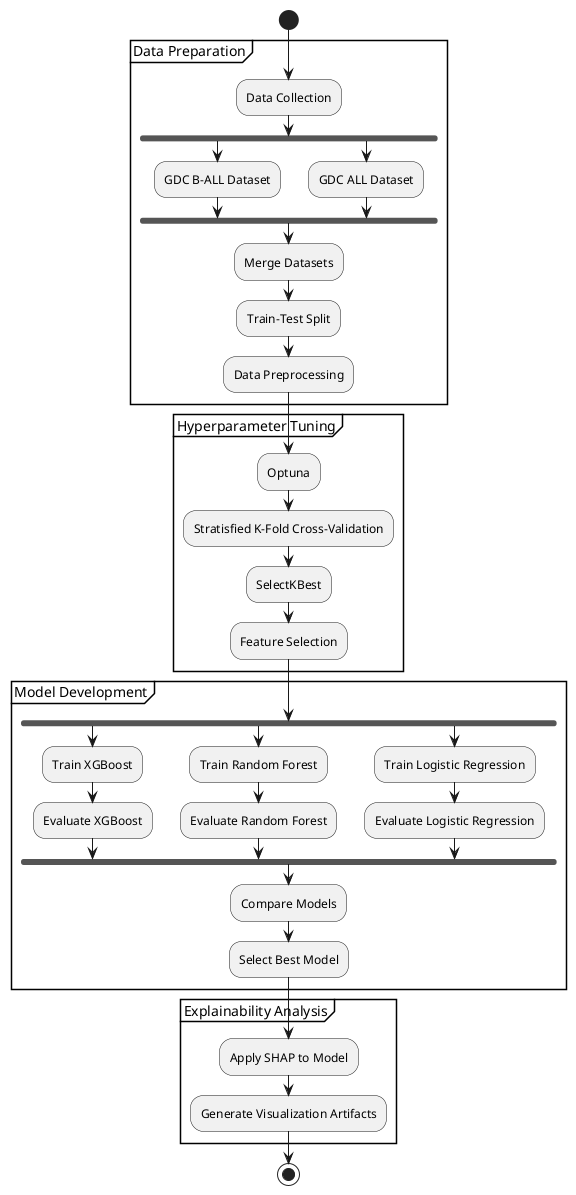 @startuml Workflow

start

partition "Data Preparation" {
    :Data Collection;

    fork
        :GDC B-ALL Dataset;
    fork again
        :GDC ALL Dataset;
    end fork

    :Merge Datasets;
    :Train-Test Split;
    :Data Preprocessing;
}

partition "Hyperparameter Tuning" {
    :Optuna;
    :Stratisfied K-Fold Cross-Validation;
    :SelectKBest;
    :Feature Selection;
}

partition "Model Development" {
    fork
        :Train XGBoost;
        :Evaluate XGBoost;
    fork again
        :Train Random Forest;
        :Evaluate Random Forest;
    fork again
        :Train Logistic Regression;
        :Evaluate Logistic Regression;
    end fork

    :Compare Models;
    :Select Best Model;
}

partition "Explainability Analysis" {
    :Apply SHAP to Model;

    :Generate Visualization Artifacts;
}

stop

@enduml